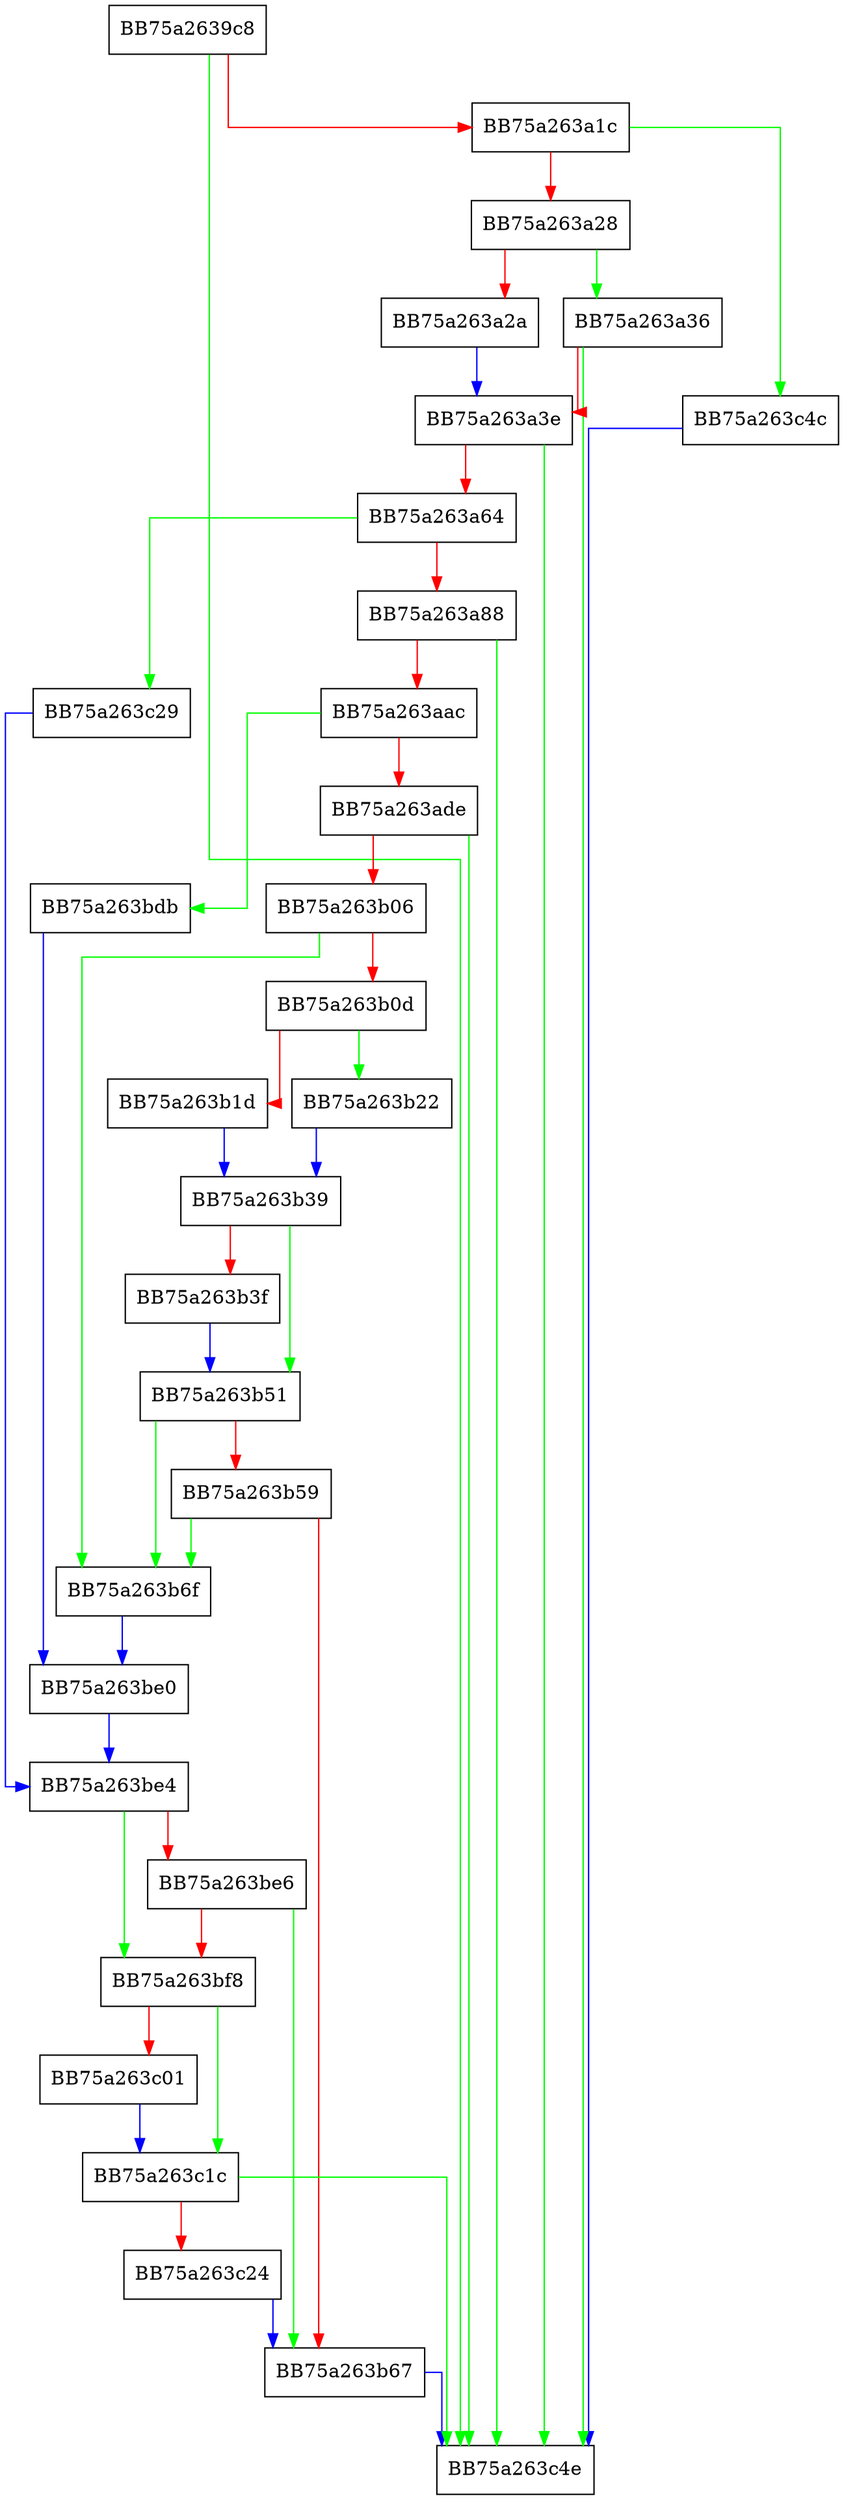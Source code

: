 digraph ReadHeaderInfo {
  node [shape="box"];
  graph [splines=ortho];
  BB75a2639c8 -> BB75a263c4e [color="green"];
  BB75a2639c8 -> BB75a263a1c [color="red"];
  BB75a263a1c -> BB75a263c4c [color="green"];
  BB75a263a1c -> BB75a263a28 [color="red"];
  BB75a263a28 -> BB75a263a36 [color="green"];
  BB75a263a28 -> BB75a263a2a [color="red"];
  BB75a263a2a -> BB75a263a3e [color="blue"];
  BB75a263a36 -> BB75a263c4e [color="green"];
  BB75a263a36 -> BB75a263a3e [color="red"];
  BB75a263a3e -> BB75a263c4e [color="green"];
  BB75a263a3e -> BB75a263a64 [color="red"];
  BB75a263a64 -> BB75a263c29 [color="green"];
  BB75a263a64 -> BB75a263a88 [color="red"];
  BB75a263a88 -> BB75a263c4e [color="green"];
  BB75a263a88 -> BB75a263aac [color="red"];
  BB75a263aac -> BB75a263bdb [color="green"];
  BB75a263aac -> BB75a263ade [color="red"];
  BB75a263ade -> BB75a263c4e [color="green"];
  BB75a263ade -> BB75a263b06 [color="red"];
  BB75a263b06 -> BB75a263b6f [color="green"];
  BB75a263b06 -> BB75a263b0d [color="red"];
  BB75a263b0d -> BB75a263b22 [color="green"];
  BB75a263b0d -> BB75a263b1d [color="red"];
  BB75a263b1d -> BB75a263b39 [color="blue"];
  BB75a263b22 -> BB75a263b39 [color="blue"];
  BB75a263b39 -> BB75a263b51 [color="green"];
  BB75a263b39 -> BB75a263b3f [color="red"];
  BB75a263b3f -> BB75a263b51 [color="blue"];
  BB75a263b51 -> BB75a263b6f [color="green"];
  BB75a263b51 -> BB75a263b59 [color="red"];
  BB75a263b59 -> BB75a263b6f [color="green"];
  BB75a263b59 -> BB75a263b67 [color="red"];
  BB75a263b67 -> BB75a263c4e [color="blue"];
  BB75a263b6f -> BB75a263be0 [color="blue"];
  BB75a263bdb -> BB75a263be0 [color="blue"];
  BB75a263be0 -> BB75a263be4 [color="blue"];
  BB75a263be4 -> BB75a263bf8 [color="green"];
  BB75a263be4 -> BB75a263be6 [color="red"];
  BB75a263be6 -> BB75a263b67 [color="green"];
  BB75a263be6 -> BB75a263bf8 [color="red"];
  BB75a263bf8 -> BB75a263c1c [color="green"];
  BB75a263bf8 -> BB75a263c01 [color="red"];
  BB75a263c01 -> BB75a263c1c [color="blue"];
  BB75a263c1c -> BB75a263c4e [color="green"];
  BB75a263c1c -> BB75a263c24 [color="red"];
  BB75a263c24 -> BB75a263b67 [color="blue"];
  BB75a263c29 -> BB75a263be4 [color="blue"];
  BB75a263c4c -> BB75a263c4e [color="blue"];
}